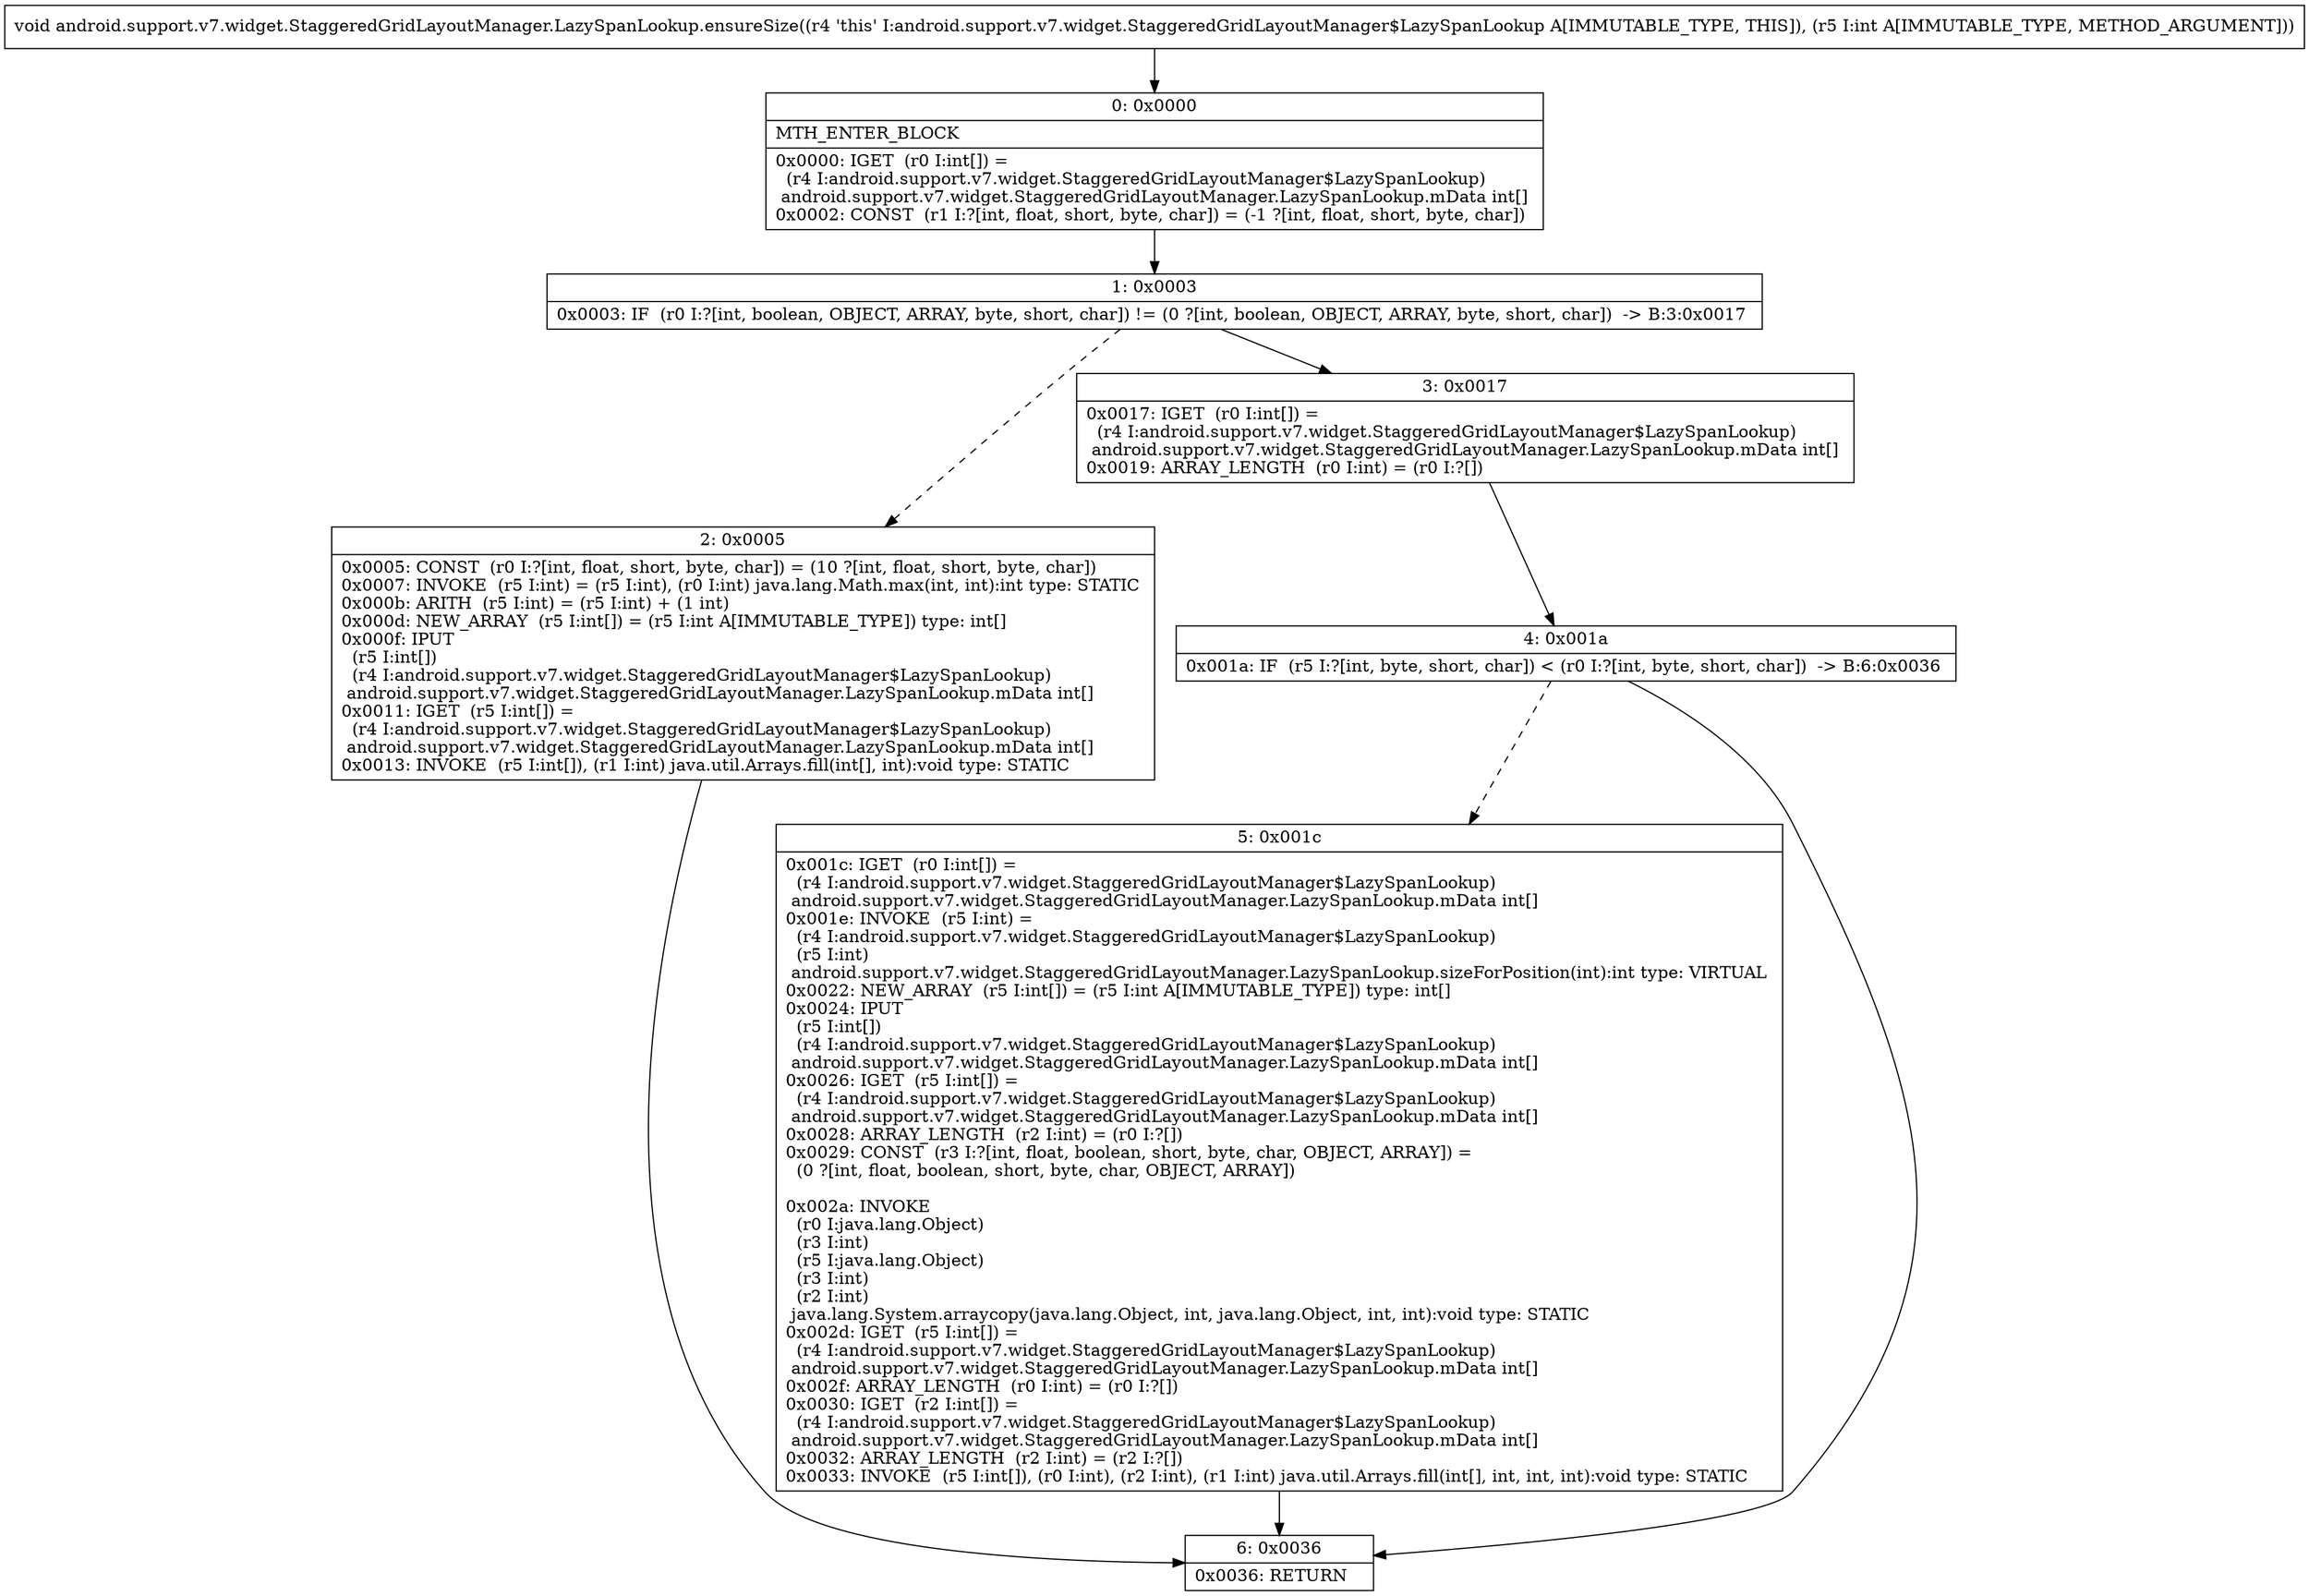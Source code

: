 digraph "CFG forandroid.support.v7.widget.StaggeredGridLayoutManager.LazySpanLookup.ensureSize(I)V" {
Node_0 [shape=record,label="{0\:\ 0x0000|MTH_ENTER_BLOCK\l|0x0000: IGET  (r0 I:int[]) = \l  (r4 I:android.support.v7.widget.StaggeredGridLayoutManager$LazySpanLookup)\l android.support.v7.widget.StaggeredGridLayoutManager.LazySpanLookup.mData int[] \l0x0002: CONST  (r1 I:?[int, float, short, byte, char]) = (\-1 ?[int, float, short, byte, char]) \l}"];
Node_1 [shape=record,label="{1\:\ 0x0003|0x0003: IF  (r0 I:?[int, boolean, OBJECT, ARRAY, byte, short, char]) != (0 ?[int, boolean, OBJECT, ARRAY, byte, short, char])  \-\> B:3:0x0017 \l}"];
Node_2 [shape=record,label="{2\:\ 0x0005|0x0005: CONST  (r0 I:?[int, float, short, byte, char]) = (10 ?[int, float, short, byte, char]) \l0x0007: INVOKE  (r5 I:int) = (r5 I:int), (r0 I:int) java.lang.Math.max(int, int):int type: STATIC \l0x000b: ARITH  (r5 I:int) = (r5 I:int) + (1 int) \l0x000d: NEW_ARRAY  (r5 I:int[]) = (r5 I:int A[IMMUTABLE_TYPE]) type: int[] \l0x000f: IPUT  \l  (r5 I:int[])\l  (r4 I:android.support.v7.widget.StaggeredGridLayoutManager$LazySpanLookup)\l android.support.v7.widget.StaggeredGridLayoutManager.LazySpanLookup.mData int[] \l0x0011: IGET  (r5 I:int[]) = \l  (r4 I:android.support.v7.widget.StaggeredGridLayoutManager$LazySpanLookup)\l android.support.v7.widget.StaggeredGridLayoutManager.LazySpanLookup.mData int[] \l0x0013: INVOKE  (r5 I:int[]), (r1 I:int) java.util.Arrays.fill(int[], int):void type: STATIC \l}"];
Node_3 [shape=record,label="{3\:\ 0x0017|0x0017: IGET  (r0 I:int[]) = \l  (r4 I:android.support.v7.widget.StaggeredGridLayoutManager$LazySpanLookup)\l android.support.v7.widget.StaggeredGridLayoutManager.LazySpanLookup.mData int[] \l0x0019: ARRAY_LENGTH  (r0 I:int) = (r0 I:?[]) \l}"];
Node_4 [shape=record,label="{4\:\ 0x001a|0x001a: IF  (r5 I:?[int, byte, short, char]) \< (r0 I:?[int, byte, short, char])  \-\> B:6:0x0036 \l}"];
Node_5 [shape=record,label="{5\:\ 0x001c|0x001c: IGET  (r0 I:int[]) = \l  (r4 I:android.support.v7.widget.StaggeredGridLayoutManager$LazySpanLookup)\l android.support.v7.widget.StaggeredGridLayoutManager.LazySpanLookup.mData int[] \l0x001e: INVOKE  (r5 I:int) = \l  (r4 I:android.support.v7.widget.StaggeredGridLayoutManager$LazySpanLookup)\l  (r5 I:int)\l android.support.v7.widget.StaggeredGridLayoutManager.LazySpanLookup.sizeForPosition(int):int type: VIRTUAL \l0x0022: NEW_ARRAY  (r5 I:int[]) = (r5 I:int A[IMMUTABLE_TYPE]) type: int[] \l0x0024: IPUT  \l  (r5 I:int[])\l  (r4 I:android.support.v7.widget.StaggeredGridLayoutManager$LazySpanLookup)\l android.support.v7.widget.StaggeredGridLayoutManager.LazySpanLookup.mData int[] \l0x0026: IGET  (r5 I:int[]) = \l  (r4 I:android.support.v7.widget.StaggeredGridLayoutManager$LazySpanLookup)\l android.support.v7.widget.StaggeredGridLayoutManager.LazySpanLookup.mData int[] \l0x0028: ARRAY_LENGTH  (r2 I:int) = (r0 I:?[]) \l0x0029: CONST  (r3 I:?[int, float, boolean, short, byte, char, OBJECT, ARRAY]) = \l  (0 ?[int, float, boolean, short, byte, char, OBJECT, ARRAY])\l \l0x002a: INVOKE  \l  (r0 I:java.lang.Object)\l  (r3 I:int)\l  (r5 I:java.lang.Object)\l  (r3 I:int)\l  (r2 I:int)\l java.lang.System.arraycopy(java.lang.Object, int, java.lang.Object, int, int):void type: STATIC \l0x002d: IGET  (r5 I:int[]) = \l  (r4 I:android.support.v7.widget.StaggeredGridLayoutManager$LazySpanLookup)\l android.support.v7.widget.StaggeredGridLayoutManager.LazySpanLookup.mData int[] \l0x002f: ARRAY_LENGTH  (r0 I:int) = (r0 I:?[]) \l0x0030: IGET  (r2 I:int[]) = \l  (r4 I:android.support.v7.widget.StaggeredGridLayoutManager$LazySpanLookup)\l android.support.v7.widget.StaggeredGridLayoutManager.LazySpanLookup.mData int[] \l0x0032: ARRAY_LENGTH  (r2 I:int) = (r2 I:?[]) \l0x0033: INVOKE  (r5 I:int[]), (r0 I:int), (r2 I:int), (r1 I:int) java.util.Arrays.fill(int[], int, int, int):void type: STATIC \l}"];
Node_6 [shape=record,label="{6\:\ 0x0036|0x0036: RETURN   \l}"];
MethodNode[shape=record,label="{void android.support.v7.widget.StaggeredGridLayoutManager.LazySpanLookup.ensureSize((r4 'this' I:android.support.v7.widget.StaggeredGridLayoutManager$LazySpanLookup A[IMMUTABLE_TYPE, THIS]), (r5 I:int A[IMMUTABLE_TYPE, METHOD_ARGUMENT])) }"];
MethodNode -> Node_0;
Node_0 -> Node_1;
Node_1 -> Node_2[style=dashed];
Node_1 -> Node_3;
Node_2 -> Node_6;
Node_3 -> Node_4;
Node_4 -> Node_5[style=dashed];
Node_4 -> Node_6;
Node_5 -> Node_6;
}

